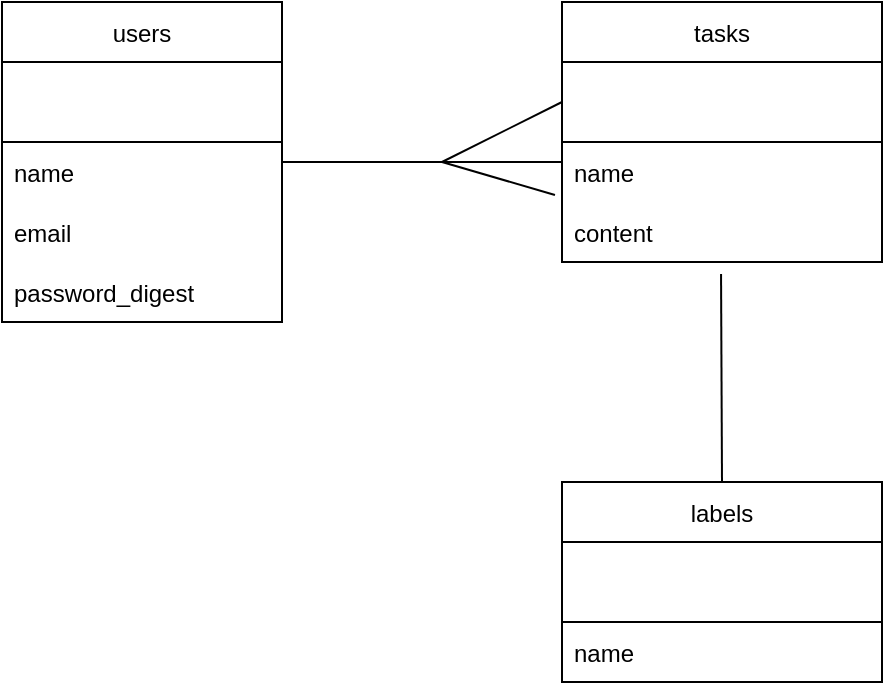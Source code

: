 <mxfile>
    <diagram id="5P75y1DNg9h6c5bWj5Jp" name="ページ1">
        <mxGraphModel dx="724" dy="550" grid="1" gridSize="10" guides="1" tooltips="1" connect="1" arrows="1" fold="1" page="1" pageScale="1" pageWidth="827" pageHeight="1169" math="0" shadow="0">
            <root>
                <mxCell id="0"/>
                <mxCell id="1" parent="0"/>
                <mxCell id="mY2gEeqdd13oGgH2W-yg-1" value="users" style="swimlane;fontStyle=0;childLayout=stackLayout;horizontal=1;startSize=30;horizontalStack=0;resizeParent=1;resizeParentMax=0;resizeLast=0;collapsible=1;marginBottom=0;" parent="1" vertex="1">
                    <mxGeometry x="120" y="120" width="140" height="160" as="geometry"/>
                </mxCell>
                <mxCell id="2" value="" style="rounded=0;whiteSpace=wrap;html=1;" vertex="1" parent="mY2gEeqdd13oGgH2W-yg-1">
                    <mxGeometry y="30" width="140" height="40" as="geometry"/>
                </mxCell>
                <mxCell id="mY2gEeqdd13oGgH2W-yg-2" value="name" style="text;strokeColor=none;fillColor=none;align=left;verticalAlign=middle;spacingLeft=4;spacingRight=4;overflow=hidden;points=[[0,0.5],[1,0.5]];portConstraint=eastwest;rotatable=0;" parent="mY2gEeqdd13oGgH2W-yg-1" vertex="1">
                    <mxGeometry y="70" width="140" height="30" as="geometry"/>
                </mxCell>
                <mxCell id="mY2gEeqdd13oGgH2W-yg-3" value="email" style="text;strokeColor=none;fillColor=none;align=left;verticalAlign=middle;spacingLeft=4;spacingRight=4;overflow=hidden;points=[[0,0.5],[1,0.5]];portConstraint=eastwest;rotatable=0;" parent="mY2gEeqdd13oGgH2W-yg-1" vertex="1">
                    <mxGeometry y="100" width="140" height="30" as="geometry"/>
                </mxCell>
                <mxCell id="mY2gEeqdd13oGgH2W-yg-4" value="password_digest" style="text;strokeColor=none;fillColor=none;align=left;verticalAlign=middle;spacingLeft=4;spacingRight=4;overflow=hidden;points=[[0,0.5],[1,0.5]];portConstraint=eastwest;rotatable=0;" parent="mY2gEeqdd13oGgH2W-yg-1" vertex="1">
                    <mxGeometry y="130" width="140" height="30" as="geometry"/>
                </mxCell>
                <mxCell id="mY2gEeqdd13oGgH2W-yg-5" value="tasks" style="swimlane;fontStyle=0;childLayout=stackLayout;horizontal=1;startSize=30;horizontalStack=0;resizeParent=1;resizeParentMax=0;resizeLast=0;collapsible=1;marginBottom=0;" parent="1" vertex="1">
                    <mxGeometry x="400" y="120" width="160" height="130" as="geometry"/>
                </mxCell>
                <mxCell id="3" value="" style="rounded=0;whiteSpace=wrap;html=1;" vertex="1" parent="mY2gEeqdd13oGgH2W-yg-5">
                    <mxGeometry y="30" width="160" height="40" as="geometry"/>
                </mxCell>
                <mxCell id="mY2gEeqdd13oGgH2W-yg-6" value="name" style="text;strokeColor=none;fillColor=none;align=left;verticalAlign=middle;spacingLeft=4;spacingRight=4;overflow=hidden;points=[[0,0.5],[1,0.5]];portConstraint=eastwest;rotatable=0;" parent="mY2gEeqdd13oGgH2W-yg-5" vertex="1">
                    <mxGeometry y="70" width="160" height="30" as="geometry"/>
                </mxCell>
                <mxCell id="mY2gEeqdd13oGgH2W-yg-8" value="content" style="text;strokeColor=none;fillColor=none;align=left;verticalAlign=middle;spacingLeft=4;spacingRight=4;overflow=hidden;points=[[0,0.5],[1,0.5]];portConstraint=eastwest;rotatable=0;" parent="mY2gEeqdd13oGgH2W-yg-5" vertex="1">
                    <mxGeometry y="100" width="160" height="30" as="geometry"/>
                </mxCell>
                <mxCell id="mY2gEeqdd13oGgH2W-yg-9" value="" style="endArrow=none;html=1;rounded=0;" parent="1" edge="1">
                    <mxGeometry width="50" height="50" relative="1" as="geometry">
                        <mxPoint x="260" y="200" as="sourcePoint"/>
                        <mxPoint x="400" y="200" as="targetPoint"/>
                        <Array as="points">
                            <mxPoint x="400" y="200"/>
                        </Array>
                    </mxGeometry>
                </mxCell>
                <mxCell id="4" value="labels" style="swimlane;fontStyle=0;childLayout=stackLayout;horizontal=1;startSize=30;horizontalStack=0;resizeParent=1;resizeParentMax=0;resizeLast=0;collapsible=1;marginBottom=0;" vertex="1" parent="1">
                    <mxGeometry x="400" y="360" width="160" height="100" as="geometry"/>
                </mxCell>
                <mxCell id="10" value="" style="rounded=0;whiteSpace=wrap;html=1;" vertex="1" parent="4">
                    <mxGeometry y="30" width="160" height="40" as="geometry"/>
                </mxCell>
                <mxCell id="5" value="name" style="text;strokeColor=none;fillColor=none;align=left;verticalAlign=middle;spacingLeft=4;spacingRight=4;overflow=hidden;points=[[0,0.5],[1,0.5]];portConstraint=eastwest;rotatable=0;" vertex="1" parent="4">
                    <mxGeometry y="70" width="160" height="30" as="geometry"/>
                </mxCell>
                <mxCell id="11" value="" style="endArrow=none;html=1;exitX=0.5;exitY=0;exitDx=0;exitDy=0;entryX=0.497;entryY=1.2;entryDx=0;entryDy=0;entryPerimeter=0;" edge="1" parent="1" source="4" target="mY2gEeqdd13oGgH2W-yg-8">
                    <mxGeometry width="50" height="50" relative="1" as="geometry">
                        <mxPoint x="430" y="330" as="sourcePoint"/>
                        <mxPoint x="480" y="280" as="targetPoint"/>
                    </mxGeometry>
                </mxCell>
                <mxCell id="13" value="" style="endArrow=none;html=1;entryX=0;entryY=0.5;entryDx=0;entryDy=0;" edge="1" parent="1" target="3">
                    <mxGeometry width="50" height="50" relative="1" as="geometry">
                        <mxPoint x="340" y="200" as="sourcePoint"/>
                        <mxPoint x="390" y="170" as="targetPoint"/>
                    </mxGeometry>
                </mxCell>
                <mxCell id="14" value="" style="endArrow=none;html=1;entryX=-0.022;entryY=-0.117;entryDx=0;entryDy=0;entryPerimeter=0;" edge="1" parent="1" target="mY2gEeqdd13oGgH2W-yg-8">
                    <mxGeometry width="50" height="50" relative="1" as="geometry">
                        <mxPoint x="340" y="200" as="sourcePoint"/>
                        <mxPoint x="410" y="180" as="targetPoint"/>
                    </mxGeometry>
                </mxCell>
            </root>
        </mxGraphModel>
    </diagram>
</mxfile>